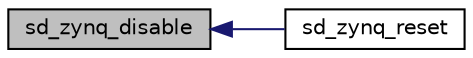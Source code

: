 digraph "sd_zynq_disable"
{
  edge [fontname="Helvetica",fontsize="10",labelfontname="Helvetica",labelfontsize="10"];
  node [fontname="Helvetica",fontsize="10",shape=record];
  rankdir="LR";
  Node11 [label="sd_zynq_disable",height=0.2,width=0.4,color="black", fillcolor="grey75", style="filled", fontcolor="black"];
  Node11 -> Node12 [dir="back",color="midnightblue",fontsize="10",style="solid"];
  Node12 [label="sd_zynq_reset",height=0.2,width=0.4,color="black", fillcolor="white", style="filled",URL="$group___s_d___platform___boot___config.html#ga65b13e7293170788758e4f8cd8512326",tooltip="Zynq Reset Reset the Zynq APU. "];
}
